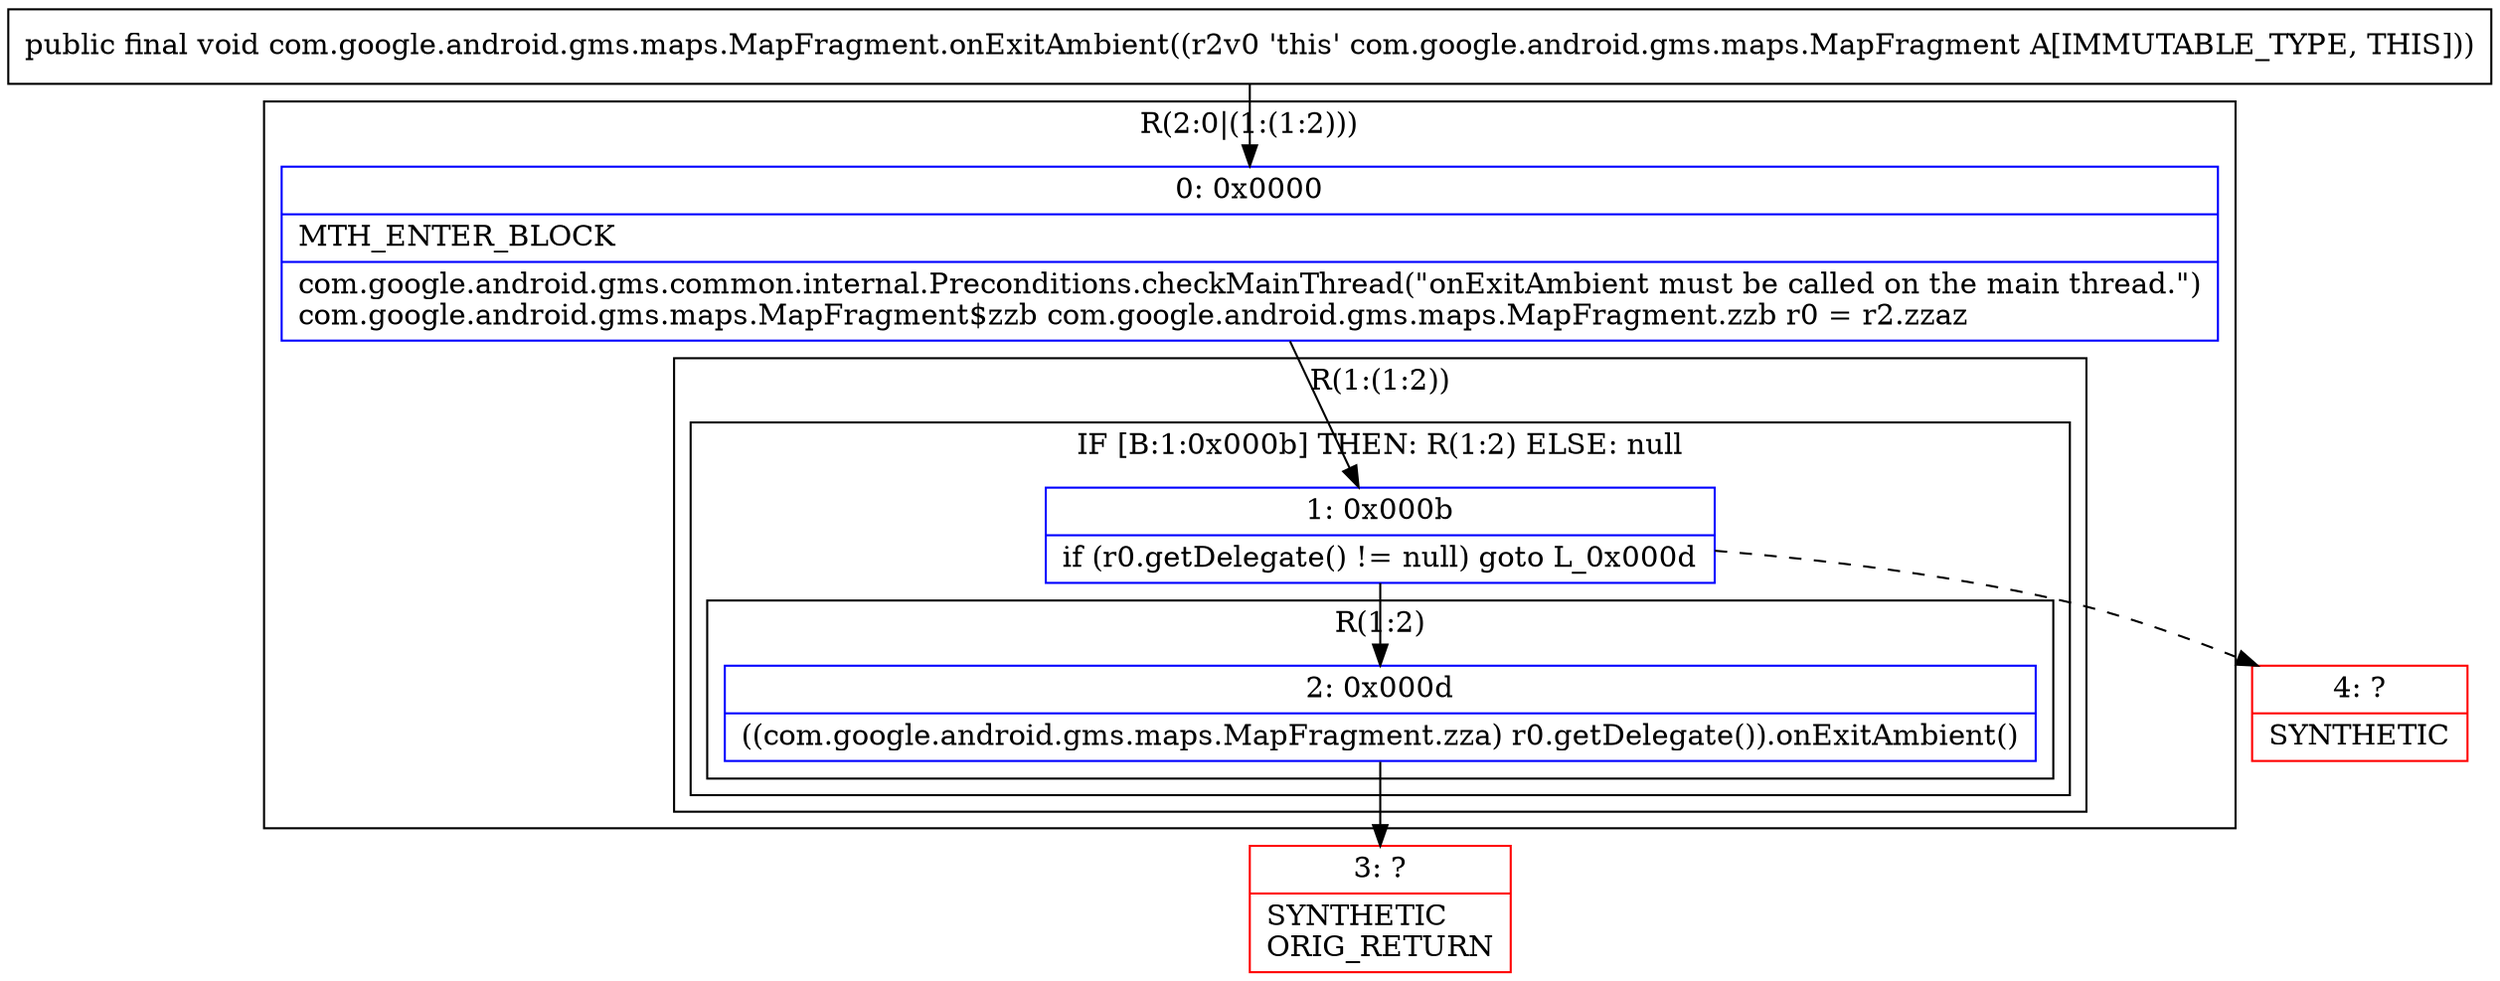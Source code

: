 digraph "CFG forcom.google.android.gms.maps.MapFragment.onExitAmbient()V" {
subgraph cluster_Region_695835246 {
label = "R(2:0|(1:(1:2)))";
node [shape=record,color=blue];
Node_0 [shape=record,label="{0\:\ 0x0000|MTH_ENTER_BLOCK\l|com.google.android.gms.common.internal.Preconditions.checkMainThread(\"onExitAmbient must be called on the main thread.\")\lcom.google.android.gms.maps.MapFragment$zzb com.google.android.gms.maps.MapFragment.zzb r0 = r2.zzaz\l}"];
subgraph cluster_Region_1600338346 {
label = "R(1:(1:2))";
node [shape=record,color=blue];
subgraph cluster_IfRegion_576216950 {
label = "IF [B:1:0x000b] THEN: R(1:2) ELSE: null";
node [shape=record,color=blue];
Node_1 [shape=record,label="{1\:\ 0x000b|if (r0.getDelegate() != null) goto L_0x000d\l}"];
subgraph cluster_Region_1367534712 {
label = "R(1:2)";
node [shape=record,color=blue];
Node_2 [shape=record,label="{2\:\ 0x000d|((com.google.android.gms.maps.MapFragment.zza) r0.getDelegate()).onExitAmbient()\l}"];
}
}
}
}
Node_3 [shape=record,color=red,label="{3\:\ ?|SYNTHETIC\lORIG_RETURN\l}"];
Node_4 [shape=record,color=red,label="{4\:\ ?|SYNTHETIC\l}"];
MethodNode[shape=record,label="{public final void com.google.android.gms.maps.MapFragment.onExitAmbient((r2v0 'this' com.google.android.gms.maps.MapFragment A[IMMUTABLE_TYPE, THIS])) }"];
MethodNode -> Node_0;
Node_0 -> Node_1;
Node_1 -> Node_2;
Node_1 -> Node_4[style=dashed];
Node_2 -> Node_3;
}

